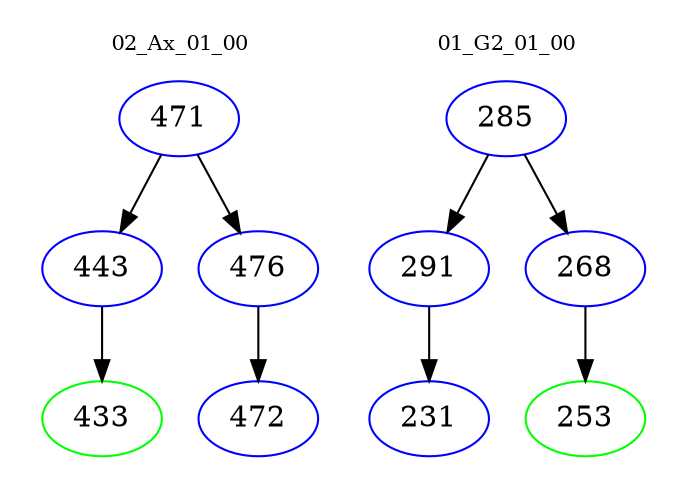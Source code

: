 digraph{
subgraph cluster_0 {
color = white
label = "02_Ax_01_00";
fontsize=10;
T0_471 [label="471", color="blue"]
T0_471 -> T0_443 [color="black"]
T0_443 [label="443", color="blue"]
T0_443 -> T0_433 [color="black"]
T0_433 [label="433", color="green"]
T0_471 -> T0_476 [color="black"]
T0_476 [label="476", color="blue"]
T0_476 -> T0_472 [color="black"]
T0_472 [label="472", color="blue"]
}
subgraph cluster_1 {
color = white
label = "01_G2_01_00";
fontsize=10;
T1_285 [label="285", color="blue"]
T1_285 -> T1_291 [color="black"]
T1_291 [label="291", color="blue"]
T1_291 -> T1_231 [color="black"]
T1_231 [label="231", color="blue"]
T1_285 -> T1_268 [color="black"]
T1_268 [label="268", color="blue"]
T1_268 -> T1_253 [color="black"]
T1_253 [label="253", color="green"]
}
}
